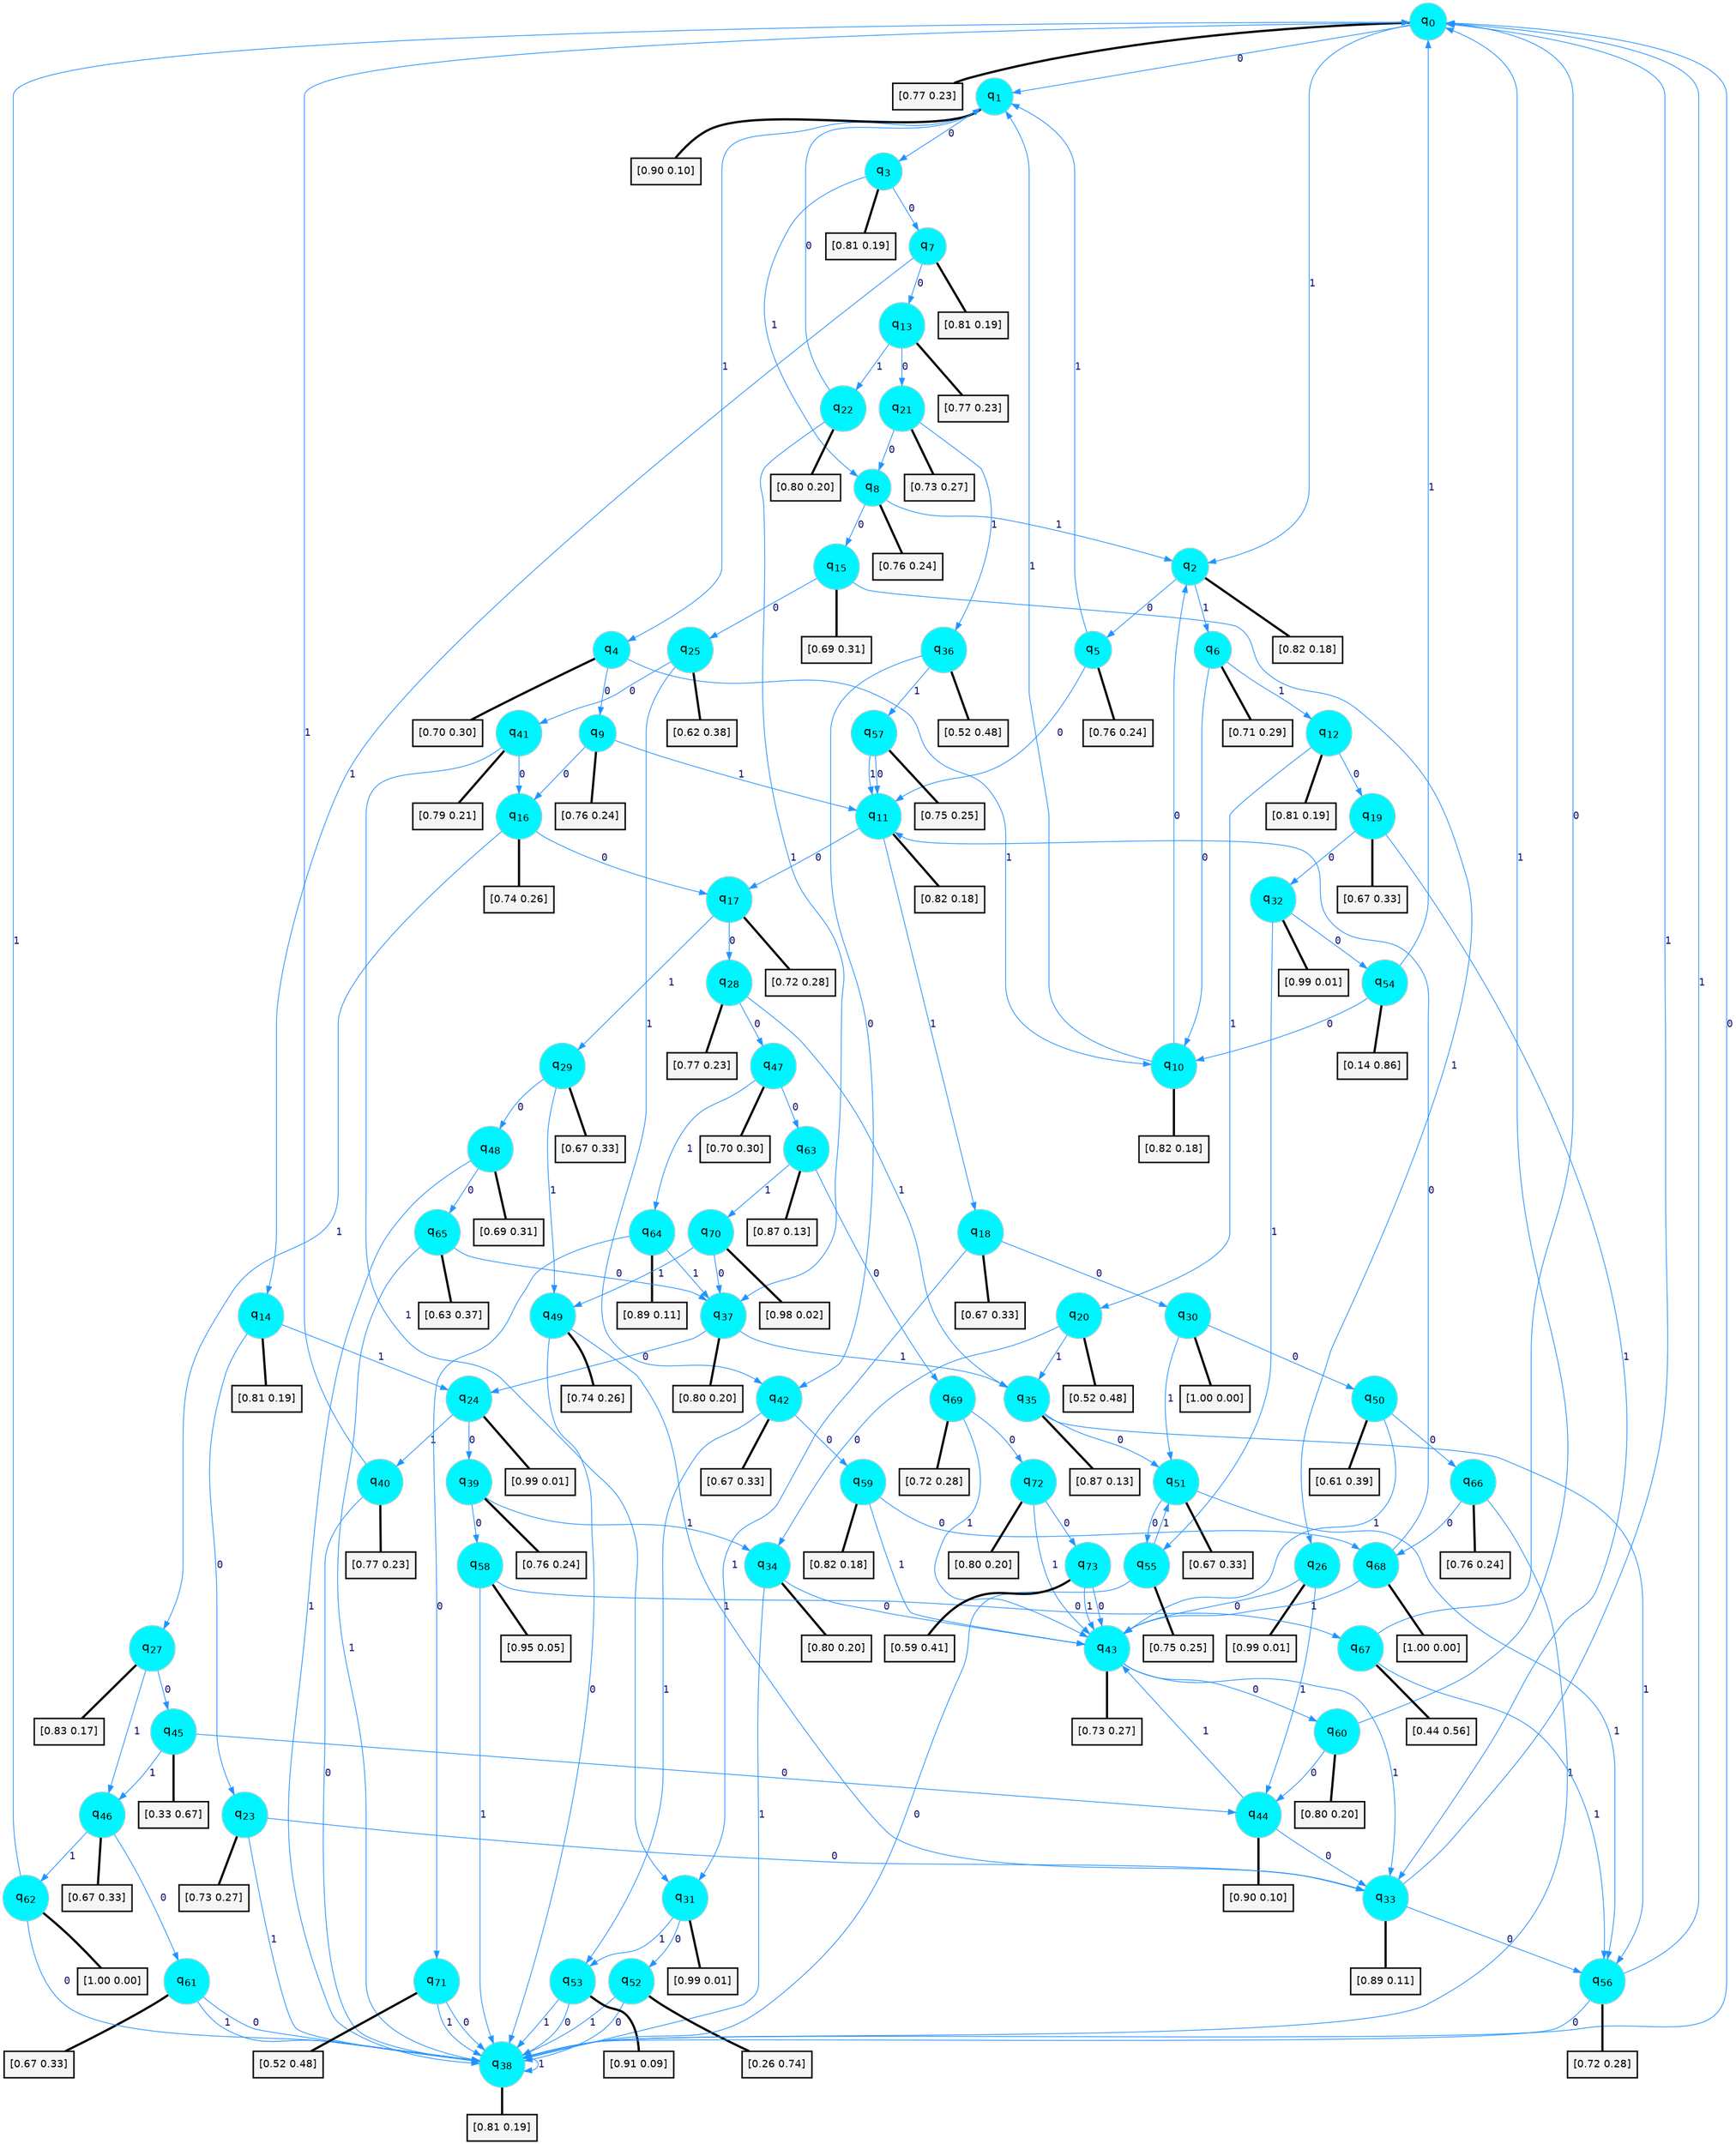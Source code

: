 digraph G {
graph [
bgcolor=transparent, dpi=300, rankdir=TD, size="40,25"];
node [
color=gray, fillcolor=turquoise1, fontcolor=black, fontname=Helvetica, fontsize=16, fontweight=bold, shape=circle, style=filled];
edge [
arrowsize=1, color=dodgerblue1, fontcolor=midnightblue, fontname=courier, fontweight=bold, penwidth=1, style=solid, weight=20];
0[label=<q<SUB>0</SUB>>];
1[label=<q<SUB>1</SUB>>];
2[label=<q<SUB>2</SUB>>];
3[label=<q<SUB>3</SUB>>];
4[label=<q<SUB>4</SUB>>];
5[label=<q<SUB>5</SUB>>];
6[label=<q<SUB>6</SUB>>];
7[label=<q<SUB>7</SUB>>];
8[label=<q<SUB>8</SUB>>];
9[label=<q<SUB>9</SUB>>];
10[label=<q<SUB>10</SUB>>];
11[label=<q<SUB>11</SUB>>];
12[label=<q<SUB>12</SUB>>];
13[label=<q<SUB>13</SUB>>];
14[label=<q<SUB>14</SUB>>];
15[label=<q<SUB>15</SUB>>];
16[label=<q<SUB>16</SUB>>];
17[label=<q<SUB>17</SUB>>];
18[label=<q<SUB>18</SUB>>];
19[label=<q<SUB>19</SUB>>];
20[label=<q<SUB>20</SUB>>];
21[label=<q<SUB>21</SUB>>];
22[label=<q<SUB>22</SUB>>];
23[label=<q<SUB>23</SUB>>];
24[label=<q<SUB>24</SUB>>];
25[label=<q<SUB>25</SUB>>];
26[label=<q<SUB>26</SUB>>];
27[label=<q<SUB>27</SUB>>];
28[label=<q<SUB>28</SUB>>];
29[label=<q<SUB>29</SUB>>];
30[label=<q<SUB>30</SUB>>];
31[label=<q<SUB>31</SUB>>];
32[label=<q<SUB>32</SUB>>];
33[label=<q<SUB>33</SUB>>];
34[label=<q<SUB>34</SUB>>];
35[label=<q<SUB>35</SUB>>];
36[label=<q<SUB>36</SUB>>];
37[label=<q<SUB>37</SUB>>];
38[label=<q<SUB>38</SUB>>];
39[label=<q<SUB>39</SUB>>];
40[label=<q<SUB>40</SUB>>];
41[label=<q<SUB>41</SUB>>];
42[label=<q<SUB>42</SUB>>];
43[label=<q<SUB>43</SUB>>];
44[label=<q<SUB>44</SUB>>];
45[label=<q<SUB>45</SUB>>];
46[label=<q<SUB>46</SUB>>];
47[label=<q<SUB>47</SUB>>];
48[label=<q<SUB>48</SUB>>];
49[label=<q<SUB>49</SUB>>];
50[label=<q<SUB>50</SUB>>];
51[label=<q<SUB>51</SUB>>];
52[label=<q<SUB>52</SUB>>];
53[label=<q<SUB>53</SUB>>];
54[label=<q<SUB>54</SUB>>];
55[label=<q<SUB>55</SUB>>];
56[label=<q<SUB>56</SUB>>];
57[label=<q<SUB>57</SUB>>];
58[label=<q<SUB>58</SUB>>];
59[label=<q<SUB>59</SUB>>];
60[label=<q<SUB>60</SUB>>];
61[label=<q<SUB>61</SUB>>];
62[label=<q<SUB>62</SUB>>];
63[label=<q<SUB>63</SUB>>];
64[label=<q<SUB>64</SUB>>];
65[label=<q<SUB>65</SUB>>];
66[label=<q<SUB>66</SUB>>];
67[label=<q<SUB>67</SUB>>];
68[label=<q<SUB>68</SUB>>];
69[label=<q<SUB>69</SUB>>];
70[label=<q<SUB>70</SUB>>];
71[label=<q<SUB>71</SUB>>];
72[label=<q<SUB>72</SUB>>];
73[label=<q<SUB>73</SUB>>];
74[label="[0.77 0.23]", shape=box,fontcolor=black, fontname=Helvetica, fontsize=14, penwidth=2, fillcolor=whitesmoke,color=black];
75[label="[0.90 0.10]", shape=box,fontcolor=black, fontname=Helvetica, fontsize=14, penwidth=2, fillcolor=whitesmoke,color=black];
76[label="[0.82 0.18]", shape=box,fontcolor=black, fontname=Helvetica, fontsize=14, penwidth=2, fillcolor=whitesmoke,color=black];
77[label="[0.81 0.19]", shape=box,fontcolor=black, fontname=Helvetica, fontsize=14, penwidth=2, fillcolor=whitesmoke,color=black];
78[label="[0.70 0.30]", shape=box,fontcolor=black, fontname=Helvetica, fontsize=14, penwidth=2, fillcolor=whitesmoke,color=black];
79[label="[0.76 0.24]", shape=box,fontcolor=black, fontname=Helvetica, fontsize=14, penwidth=2, fillcolor=whitesmoke,color=black];
80[label="[0.71 0.29]", shape=box,fontcolor=black, fontname=Helvetica, fontsize=14, penwidth=2, fillcolor=whitesmoke,color=black];
81[label="[0.81 0.19]", shape=box,fontcolor=black, fontname=Helvetica, fontsize=14, penwidth=2, fillcolor=whitesmoke,color=black];
82[label="[0.76 0.24]", shape=box,fontcolor=black, fontname=Helvetica, fontsize=14, penwidth=2, fillcolor=whitesmoke,color=black];
83[label="[0.76 0.24]", shape=box,fontcolor=black, fontname=Helvetica, fontsize=14, penwidth=2, fillcolor=whitesmoke,color=black];
84[label="[0.82 0.18]", shape=box,fontcolor=black, fontname=Helvetica, fontsize=14, penwidth=2, fillcolor=whitesmoke,color=black];
85[label="[0.82 0.18]", shape=box,fontcolor=black, fontname=Helvetica, fontsize=14, penwidth=2, fillcolor=whitesmoke,color=black];
86[label="[0.81 0.19]", shape=box,fontcolor=black, fontname=Helvetica, fontsize=14, penwidth=2, fillcolor=whitesmoke,color=black];
87[label="[0.77 0.23]", shape=box,fontcolor=black, fontname=Helvetica, fontsize=14, penwidth=2, fillcolor=whitesmoke,color=black];
88[label="[0.81 0.19]", shape=box,fontcolor=black, fontname=Helvetica, fontsize=14, penwidth=2, fillcolor=whitesmoke,color=black];
89[label="[0.69 0.31]", shape=box,fontcolor=black, fontname=Helvetica, fontsize=14, penwidth=2, fillcolor=whitesmoke,color=black];
90[label="[0.74 0.26]", shape=box,fontcolor=black, fontname=Helvetica, fontsize=14, penwidth=2, fillcolor=whitesmoke,color=black];
91[label="[0.72 0.28]", shape=box,fontcolor=black, fontname=Helvetica, fontsize=14, penwidth=2, fillcolor=whitesmoke,color=black];
92[label="[0.67 0.33]", shape=box,fontcolor=black, fontname=Helvetica, fontsize=14, penwidth=2, fillcolor=whitesmoke,color=black];
93[label="[0.67 0.33]", shape=box,fontcolor=black, fontname=Helvetica, fontsize=14, penwidth=2, fillcolor=whitesmoke,color=black];
94[label="[0.52 0.48]", shape=box,fontcolor=black, fontname=Helvetica, fontsize=14, penwidth=2, fillcolor=whitesmoke,color=black];
95[label="[0.73 0.27]", shape=box,fontcolor=black, fontname=Helvetica, fontsize=14, penwidth=2, fillcolor=whitesmoke,color=black];
96[label="[0.80 0.20]", shape=box,fontcolor=black, fontname=Helvetica, fontsize=14, penwidth=2, fillcolor=whitesmoke,color=black];
97[label="[0.73 0.27]", shape=box,fontcolor=black, fontname=Helvetica, fontsize=14, penwidth=2, fillcolor=whitesmoke,color=black];
98[label="[0.99 0.01]", shape=box,fontcolor=black, fontname=Helvetica, fontsize=14, penwidth=2, fillcolor=whitesmoke,color=black];
99[label="[0.62 0.38]", shape=box,fontcolor=black, fontname=Helvetica, fontsize=14, penwidth=2, fillcolor=whitesmoke,color=black];
100[label="[0.99 0.01]", shape=box,fontcolor=black, fontname=Helvetica, fontsize=14, penwidth=2, fillcolor=whitesmoke,color=black];
101[label="[0.83 0.17]", shape=box,fontcolor=black, fontname=Helvetica, fontsize=14, penwidth=2, fillcolor=whitesmoke,color=black];
102[label="[0.77 0.23]", shape=box,fontcolor=black, fontname=Helvetica, fontsize=14, penwidth=2, fillcolor=whitesmoke,color=black];
103[label="[0.67 0.33]", shape=box,fontcolor=black, fontname=Helvetica, fontsize=14, penwidth=2, fillcolor=whitesmoke,color=black];
104[label="[1.00 0.00]", shape=box,fontcolor=black, fontname=Helvetica, fontsize=14, penwidth=2, fillcolor=whitesmoke,color=black];
105[label="[0.99 0.01]", shape=box,fontcolor=black, fontname=Helvetica, fontsize=14, penwidth=2, fillcolor=whitesmoke,color=black];
106[label="[0.99 0.01]", shape=box,fontcolor=black, fontname=Helvetica, fontsize=14, penwidth=2, fillcolor=whitesmoke,color=black];
107[label="[0.89 0.11]", shape=box,fontcolor=black, fontname=Helvetica, fontsize=14, penwidth=2, fillcolor=whitesmoke,color=black];
108[label="[0.80 0.20]", shape=box,fontcolor=black, fontname=Helvetica, fontsize=14, penwidth=2, fillcolor=whitesmoke,color=black];
109[label="[0.87 0.13]", shape=box,fontcolor=black, fontname=Helvetica, fontsize=14, penwidth=2, fillcolor=whitesmoke,color=black];
110[label="[0.52 0.48]", shape=box,fontcolor=black, fontname=Helvetica, fontsize=14, penwidth=2, fillcolor=whitesmoke,color=black];
111[label="[0.80 0.20]", shape=box,fontcolor=black, fontname=Helvetica, fontsize=14, penwidth=2, fillcolor=whitesmoke,color=black];
112[label="[0.81 0.19]", shape=box,fontcolor=black, fontname=Helvetica, fontsize=14, penwidth=2, fillcolor=whitesmoke,color=black];
113[label="[0.76 0.24]", shape=box,fontcolor=black, fontname=Helvetica, fontsize=14, penwidth=2, fillcolor=whitesmoke,color=black];
114[label="[0.77 0.23]", shape=box,fontcolor=black, fontname=Helvetica, fontsize=14, penwidth=2, fillcolor=whitesmoke,color=black];
115[label="[0.79 0.21]", shape=box,fontcolor=black, fontname=Helvetica, fontsize=14, penwidth=2, fillcolor=whitesmoke,color=black];
116[label="[0.67 0.33]", shape=box,fontcolor=black, fontname=Helvetica, fontsize=14, penwidth=2, fillcolor=whitesmoke,color=black];
117[label="[0.73 0.27]", shape=box,fontcolor=black, fontname=Helvetica, fontsize=14, penwidth=2, fillcolor=whitesmoke,color=black];
118[label="[0.90 0.10]", shape=box,fontcolor=black, fontname=Helvetica, fontsize=14, penwidth=2, fillcolor=whitesmoke,color=black];
119[label="[0.33 0.67]", shape=box,fontcolor=black, fontname=Helvetica, fontsize=14, penwidth=2, fillcolor=whitesmoke,color=black];
120[label="[0.67 0.33]", shape=box,fontcolor=black, fontname=Helvetica, fontsize=14, penwidth=2, fillcolor=whitesmoke,color=black];
121[label="[0.70 0.30]", shape=box,fontcolor=black, fontname=Helvetica, fontsize=14, penwidth=2, fillcolor=whitesmoke,color=black];
122[label="[0.69 0.31]", shape=box,fontcolor=black, fontname=Helvetica, fontsize=14, penwidth=2, fillcolor=whitesmoke,color=black];
123[label="[0.74 0.26]", shape=box,fontcolor=black, fontname=Helvetica, fontsize=14, penwidth=2, fillcolor=whitesmoke,color=black];
124[label="[0.61 0.39]", shape=box,fontcolor=black, fontname=Helvetica, fontsize=14, penwidth=2, fillcolor=whitesmoke,color=black];
125[label="[0.67 0.33]", shape=box,fontcolor=black, fontname=Helvetica, fontsize=14, penwidth=2, fillcolor=whitesmoke,color=black];
126[label="[0.26 0.74]", shape=box,fontcolor=black, fontname=Helvetica, fontsize=14, penwidth=2, fillcolor=whitesmoke,color=black];
127[label="[0.91 0.09]", shape=box,fontcolor=black, fontname=Helvetica, fontsize=14, penwidth=2, fillcolor=whitesmoke,color=black];
128[label="[0.14 0.86]", shape=box,fontcolor=black, fontname=Helvetica, fontsize=14, penwidth=2, fillcolor=whitesmoke,color=black];
129[label="[0.75 0.25]", shape=box,fontcolor=black, fontname=Helvetica, fontsize=14, penwidth=2, fillcolor=whitesmoke,color=black];
130[label="[0.72 0.28]", shape=box,fontcolor=black, fontname=Helvetica, fontsize=14, penwidth=2, fillcolor=whitesmoke,color=black];
131[label="[0.75 0.25]", shape=box,fontcolor=black, fontname=Helvetica, fontsize=14, penwidth=2, fillcolor=whitesmoke,color=black];
132[label="[0.95 0.05]", shape=box,fontcolor=black, fontname=Helvetica, fontsize=14, penwidth=2, fillcolor=whitesmoke,color=black];
133[label="[0.82 0.18]", shape=box,fontcolor=black, fontname=Helvetica, fontsize=14, penwidth=2, fillcolor=whitesmoke,color=black];
134[label="[0.80 0.20]", shape=box,fontcolor=black, fontname=Helvetica, fontsize=14, penwidth=2, fillcolor=whitesmoke,color=black];
135[label="[0.67 0.33]", shape=box,fontcolor=black, fontname=Helvetica, fontsize=14, penwidth=2, fillcolor=whitesmoke,color=black];
136[label="[1.00 0.00]", shape=box,fontcolor=black, fontname=Helvetica, fontsize=14, penwidth=2, fillcolor=whitesmoke,color=black];
137[label="[0.87 0.13]", shape=box,fontcolor=black, fontname=Helvetica, fontsize=14, penwidth=2, fillcolor=whitesmoke,color=black];
138[label="[0.89 0.11]", shape=box,fontcolor=black, fontname=Helvetica, fontsize=14, penwidth=2, fillcolor=whitesmoke,color=black];
139[label="[0.63 0.37]", shape=box,fontcolor=black, fontname=Helvetica, fontsize=14, penwidth=2, fillcolor=whitesmoke,color=black];
140[label="[0.76 0.24]", shape=box,fontcolor=black, fontname=Helvetica, fontsize=14, penwidth=2, fillcolor=whitesmoke,color=black];
141[label="[0.44 0.56]", shape=box,fontcolor=black, fontname=Helvetica, fontsize=14, penwidth=2, fillcolor=whitesmoke,color=black];
142[label="[1.00 0.00]", shape=box,fontcolor=black, fontname=Helvetica, fontsize=14, penwidth=2, fillcolor=whitesmoke,color=black];
143[label="[0.72 0.28]", shape=box,fontcolor=black, fontname=Helvetica, fontsize=14, penwidth=2, fillcolor=whitesmoke,color=black];
144[label="[0.98 0.02]", shape=box,fontcolor=black, fontname=Helvetica, fontsize=14, penwidth=2, fillcolor=whitesmoke,color=black];
145[label="[0.52 0.48]", shape=box,fontcolor=black, fontname=Helvetica, fontsize=14, penwidth=2, fillcolor=whitesmoke,color=black];
146[label="[0.80 0.20]", shape=box,fontcolor=black, fontname=Helvetica, fontsize=14, penwidth=2, fillcolor=whitesmoke,color=black];
147[label="[0.59 0.41]", shape=box,fontcolor=black, fontname=Helvetica, fontsize=14, penwidth=2, fillcolor=whitesmoke,color=black];
0->1 [label=0];
0->2 [label=1];
0->74 [arrowhead=none, penwidth=3,color=black];
1->3 [label=0];
1->4 [label=1];
1->75 [arrowhead=none, penwidth=3,color=black];
2->5 [label=0];
2->6 [label=1];
2->76 [arrowhead=none, penwidth=3,color=black];
3->7 [label=0];
3->8 [label=1];
3->77 [arrowhead=none, penwidth=3,color=black];
4->9 [label=0];
4->10 [label=1];
4->78 [arrowhead=none, penwidth=3,color=black];
5->11 [label=0];
5->1 [label=1];
5->79 [arrowhead=none, penwidth=3,color=black];
6->10 [label=0];
6->12 [label=1];
6->80 [arrowhead=none, penwidth=3,color=black];
7->13 [label=0];
7->14 [label=1];
7->81 [arrowhead=none, penwidth=3,color=black];
8->15 [label=0];
8->2 [label=1];
8->82 [arrowhead=none, penwidth=3,color=black];
9->16 [label=0];
9->11 [label=1];
9->83 [arrowhead=none, penwidth=3,color=black];
10->2 [label=0];
10->1 [label=1];
10->84 [arrowhead=none, penwidth=3,color=black];
11->17 [label=0];
11->18 [label=1];
11->85 [arrowhead=none, penwidth=3,color=black];
12->19 [label=0];
12->20 [label=1];
12->86 [arrowhead=none, penwidth=3,color=black];
13->21 [label=0];
13->22 [label=1];
13->87 [arrowhead=none, penwidth=3,color=black];
14->23 [label=0];
14->24 [label=1];
14->88 [arrowhead=none, penwidth=3,color=black];
15->25 [label=0];
15->26 [label=1];
15->89 [arrowhead=none, penwidth=3,color=black];
16->17 [label=0];
16->27 [label=1];
16->90 [arrowhead=none, penwidth=3,color=black];
17->28 [label=0];
17->29 [label=1];
17->91 [arrowhead=none, penwidth=3,color=black];
18->30 [label=0];
18->31 [label=1];
18->92 [arrowhead=none, penwidth=3,color=black];
19->32 [label=0];
19->33 [label=1];
19->93 [arrowhead=none, penwidth=3,color=black];
20->34 [label=0];
20->35 [label=1];
20->94 [arrowhead=none, penwidth=3,color=black];
21->8 [label=0];
21->36 [label=1];
21->95 [arrowhead=none, penwidth=3,color=black];
22->1 [label=0];
22->37 [label=1];
22->96 [arrowhead=none, penwidth=3,color=black];
23->33 [label=0];
23->38 [label=1];
23->97 [arrowhead=none, penwidth=3,color=black];
24->39 [label=0];
24->40 [label=1];
24->98 [arrowhead=none, penwidth=3,color=black];
25->41 [label=0];
25->42 [label=1];
25->99 [arrowhead=none, penwidth=3,color=black];
26->43 [label=0];
26->44 [label=1];
26->100 [arrowhead=none, penwidth=3,color=black];
27->45 [label=0];
27->46 [label=1];
27->101 [arrowhead=none, penwidth=3,color=black];
28->47 [label=0];
28->35 [label=1];
28->102 [arrowhead=none, penwidth=3,color=black];
29->48 [label=0];
29->49 [label=1];
29->103 [arrowhead=none, penwidth=3,color=black];
30->50 [label=0];
30->51 [label=1];
30->104 [arrowhead=none, penwidth=3,color=black];
31->52 [label=0];
31->53 [label=1];
31->105 [arrowhead=none, penwidth=3,color=black];
32->54 [label=0];
32->55 [label=1];
32->106 [arrowhead=none, penwidth=3,color=black];
33->56 [label=0];
33->0 [label=1];
33->107 [arrowhead=none, penwidth=3,color=black];
34->43 [label=0];
34->38 [label=1];
34->108 [arrowhead=none, penwidth=3,color=black];
35->51 [label=0];
35->56 [label=1];
35->109 [arrowhead=none, penwidth=3,color=black];
36->42 [label=0];
36->57 [label=1];
36->110 [arrowhead=none, penwidth=3,color=black];
37->24 [label=0];
37->35 [label=1];
37->111 [arrowhead=none, penwidth=3,color=black];
38->0 [label=0];
38->38 [label=1];
38->112 [arrowhead=none, penwidth=3,color=black];
39->58 [label=0];
39->34 [label=1];
39->113 [arrowhead=none, penwidth=3,color=black];
40->38 [label=0];
40->0 [label=1];
40->114 [arrowhead=none, penwidth=3,color=black];
41->16 [label=0];
41->31 [label=1];
41->115 [arrowhead=none, penwidth=3,color=black];
42->59 [label=0];
42->53 [label=1];
42->116 [arrowhead=none, penwidth=3,color=black];
43->60 [label=0];
43->33 [label=1];
43->117 [arrowhead=none, penwidth=3,color=black];
44->33 [label=0];
44->43 [label=1];
44->118 [arrowhead=none, penwidth=3,color=black];
45->44 [label=0];
45->46 [label=1];
45->119 [arrowhead=none, penwidth=3,color=black];
46->61 [label=0];
46->62 [label=1];
46->120 [arrowhead=none, penwidth=3,color=black];
47->63 [label=0];
47->64 [label=1];
47->121 [arrowhead=none, penwidth=3,color=black];
48->65 [label=0];
48->38 [label=1];
48->122 [arrowhead=none, penwidth=3,color=black];
49->38 [label=0];
49->33 [label=1];
49->123 [arrowhead=none, penwidth=3,color=black];
50->66 [label=0];
50->43 [label=1];
50->124 [arrowhead=none, penwidth=3,color=black];
51->55 [label=0];
51->56 [label=1];
51->125 [arrowhead=none, penwidth=3,color=black];
52->38 [label=0];
52->38 [label=1];
52->126 [arrowhead=none, penwidth=3,color=black];
53->38 [label=0];
53->38 [label=1];
53->127 [arrowhead=none, penwidth=3,color=black];
54->10 [label=0];
54->0 [label=1];
54->128 [arrowhead=none, penwidth=3,color=black];
55->38 [label=0];
55->51 [label=1];
55->129 [arrowhead=none, penwidth=3,color=black];
56->38 [label=0];
56->0 [label=1];
56->130 [arrowhead=none, penwidth=3,color=black];
57->11 [label=0];
57->11 [label=1];
57->131 [arrowhead=none, penwidth=3,color=black];
58->67 [label=0];
58->38 [label=1];
58->132 [arrowhead=none, penwidth=3,color=black];
59->68 [label=0];
59->43 [label=1];
59->133 [arrowhead=none, penwidth=3,color=black];
60->44 [label=0];
60->0 [label=1];
60->134 [arrowhead=none, penwidth=3,color=black];
61->38 [label=0];
61->38 [label=1];
61->135 [arrowhead=none, penwidth=3,color=black];
62->38 [label=0];
62->0 [label=1];
62->136 [arrowhead=none, penwidth=3,color=black];
63->69 [label=0];
63->70 [label=1];
63->137 [arrowhead=none, penwidth=3,color=black];
64->71 [label=0];
64->37 [label=1];
64->138 [arrowhead=none, penwidth=3,color=black];
65->37 [label=0];
65->38 [label=1];
65->139 [arrowhead=none, penwidth=3,color=black];
66->68 [label=0];
66->38 [label=1];
66->140 [arrowhead=none, penwidth=3,color=black];
67->0 [label=0];
67->56 [label=1];
67->141 [arrowhead=none, penwidth=3,color=black];
68->11 [label=0];
68->43 [label=1];
68->142 [arrowhead=none, penwidth=3,color=black];
69->72 [label=0];
69->43 [label=1];
69->143 [arrowhead=none, penwidth=3,color=black];
70->37 [label=0];
70->49 [label=1];
70->144 [arrowhead=none, penwidth=3,color=black];
71->38 [label=0];
71->38 [label=1];
71->145 [arrowhead=none, penwidth=3,color=black];
72->73 [label=0];
72->43 [label=1];
72->146 [arrowhead=none, penwidth=3,color=black];
73->43 [label=0];
73->43 [label=1];
73->147 [arrowhead=none, penwidth=3,color=black];
}
